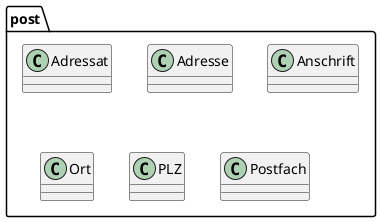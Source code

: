 @startuml

package "post" {

    class Adressat
    class Adresse
    class Anschrift
    class Ort
    class PLZ
    class Postfach

}

@enduml
